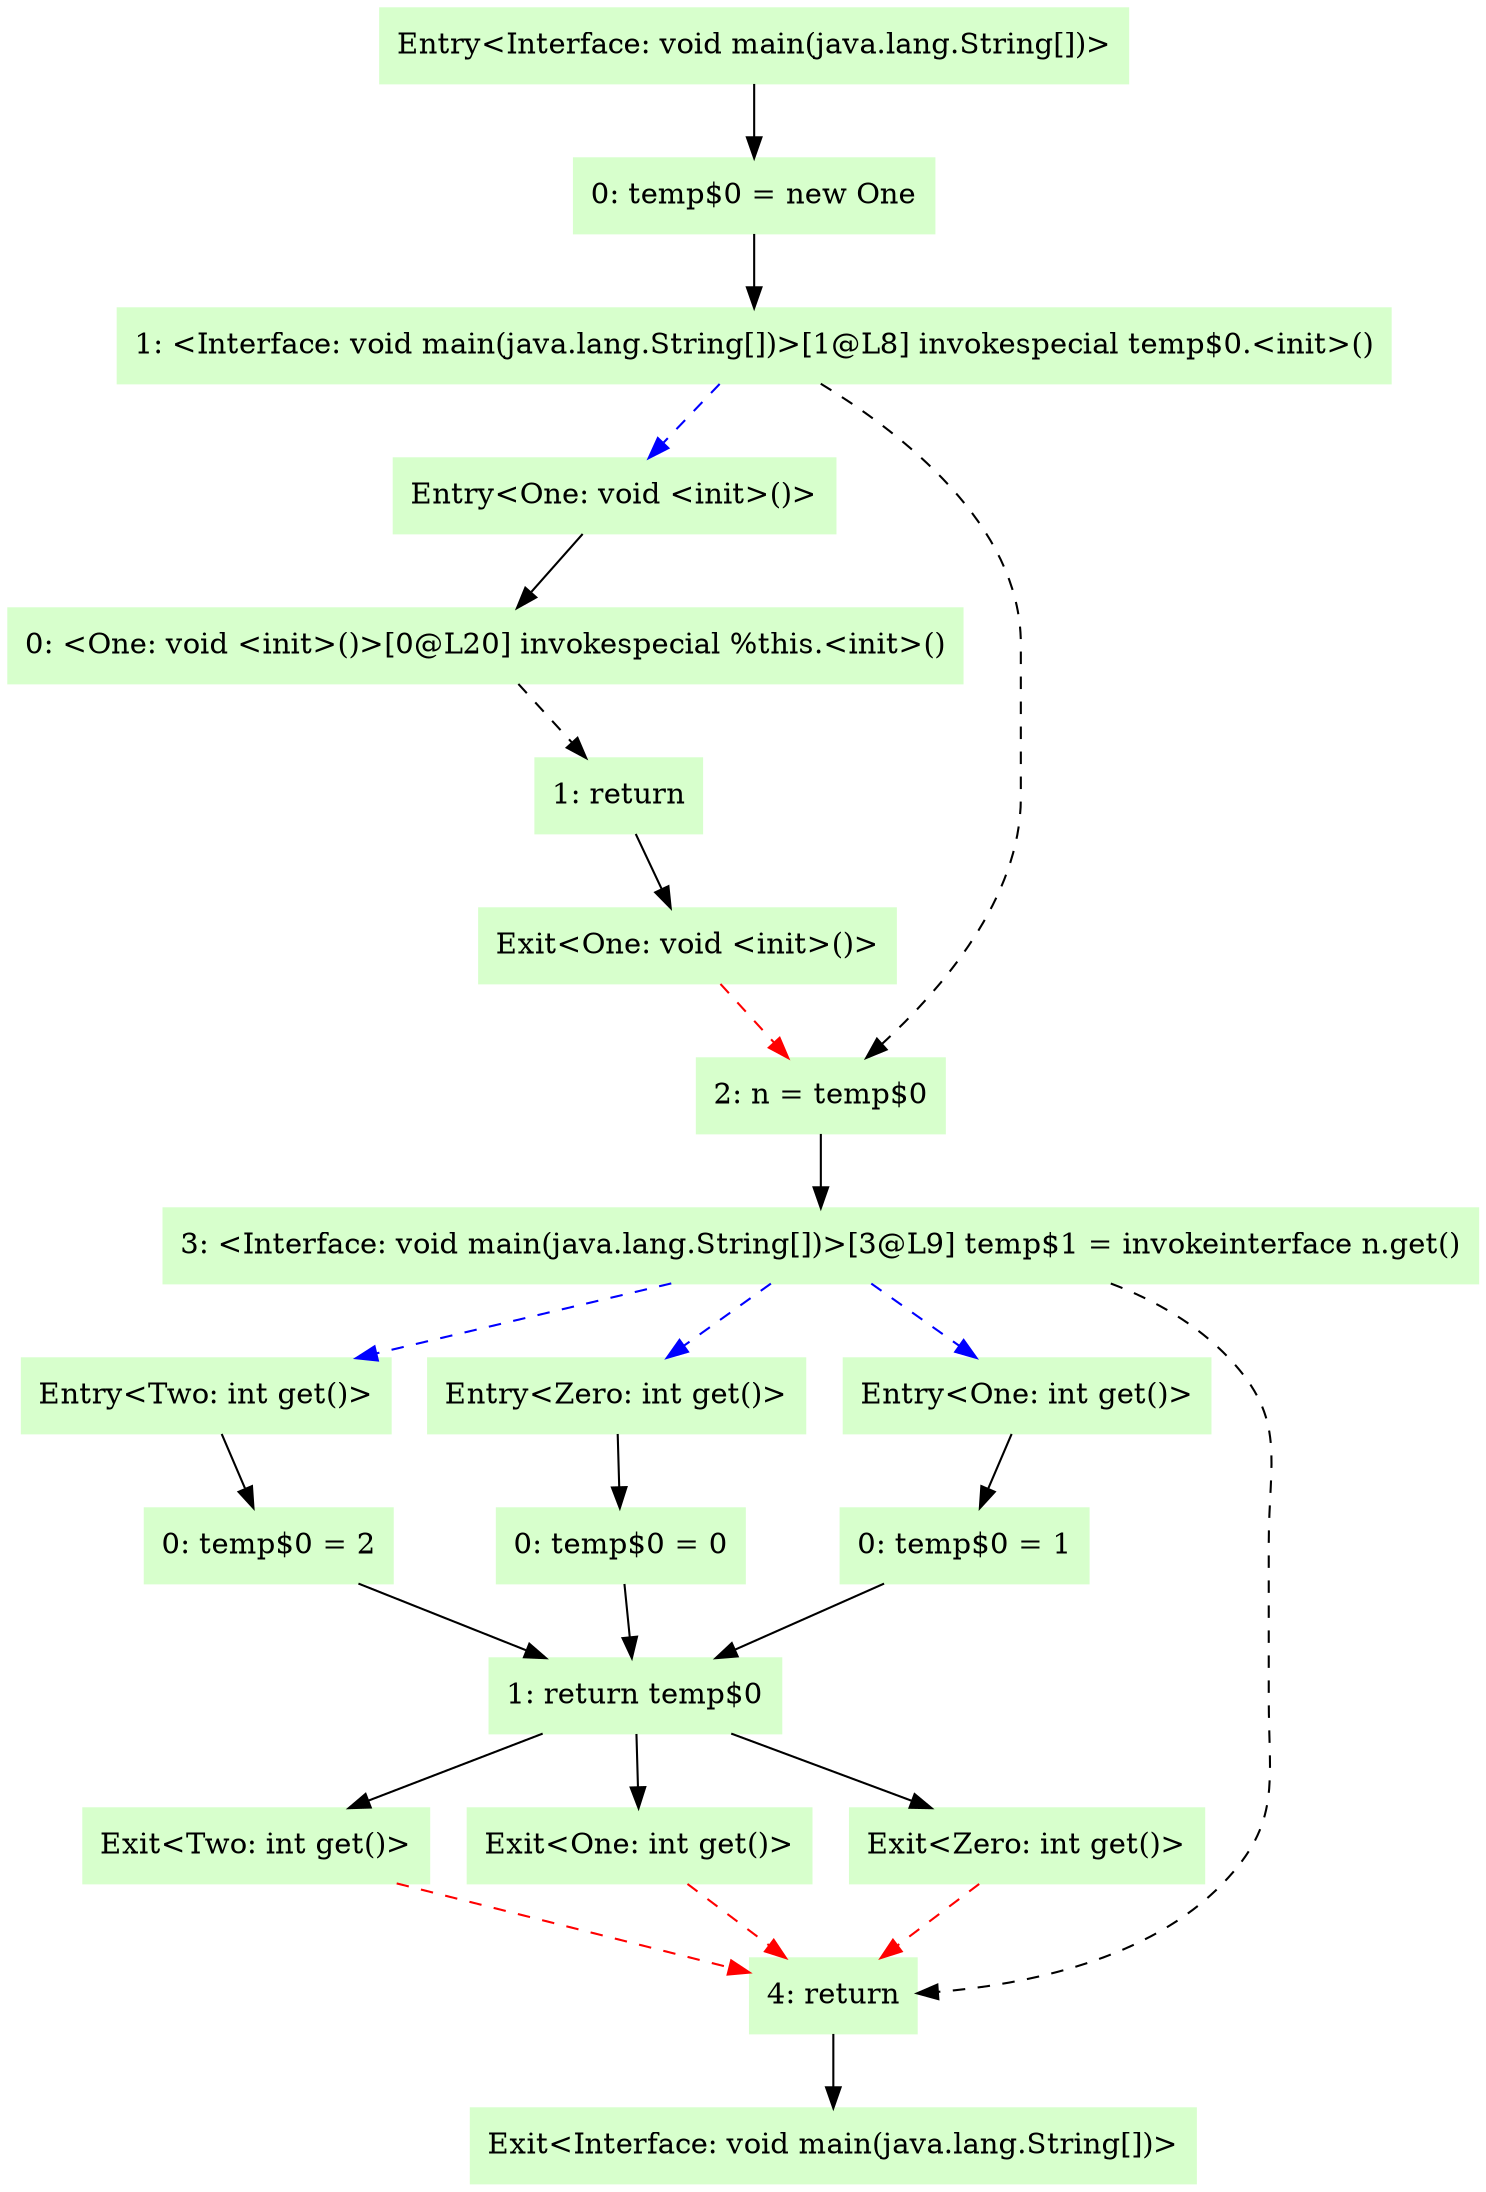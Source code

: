 digraph G {
  node [shape=box,style=filled,color=".3 .2 1.0",];
  "Entry<Zero: int get()>";
  "0: temp$0 = 0";
  "1: return temp$0";
  "Exit<Zero: int get()>";
  "Entry<One: void <init>()>";
  "0: <One: void <init>()>[0@L20] invokespecial %this.<init>()";
  "1: return";
  "Exit<One: void <init>()>";
  "Entry<Two: int get()>";
  "0: temp$0 = 2";
  "1: return temp$0";
  "Exit<Two: int get()>";
  "Entry<Interface: void main(java.lang.String[])>";
  "0: temp$0 = new One";
  "1: <Interface: void main(java.lang.String[])>[1@L8] invokespecial temp$0.<init>()";
  "2: n = temp$0";
  "3: <Interface: void main(java.lang.String[])>[3@L9] temp$1 = invokeinterface n.get()";
  "4: return";
  "Exit<Interface: void main(java.lang.String[])>";
  "Entry<One: int get()>";
  "0: temp$0 = 1";
  "1: return temp$0";
  "Exit<One: int get()>";
  "Entry<Zero: int get()>" -> "0: temp$0 = 0" [];
  "0: temp$0 = 0" -> "1: return temp$0" [];
  "1: return temp$0" -> "Exit<Zero: int get()>" [];
  "Exit<Zero: int get()>" -> "4: return" [style=dashed,color=red,];
  "Entry<One: void <init>()>" -> "0: <One: void <init>()>[0@L20] invokespecial %this.<init>()" [];
  "0: <One: void <init>()>[0@L20] invokespecial %this.<init>()" -> "1: return" [style=dashed,];
  "1: return" -> "Exit<One: void <init>()>" [];
  "Exit<One: void <init>()>" -> "2: n = temp$0" [style=dashed,color=red,];
  "Entry<Two: int get()>" -> "0: temp$0 = 2" [];
  "0: temp$0 = 2" -> "1: return temp$0" [];
  "1: return temp$0" -> "Exit<Two: int get()>" [];
  "Exit<Two: int get()>" -> "4: return" [style=dashed,color=red,];
  "Entry<Interface: void main(java.lang.String[])>" -> "0: temp$0 = new One" [];
  "0: temp$0 = new One" -> "1: <Interface: void main(java.lang.String[])>[1@L8] invokespecial temp$0.<init>()" [];
  "1: <Interface: void main(java.lang.String[])>[1@L8] invokespecial temp$0.<init>()" -> "2: n = temp$0" [style=dashed,];
  "1: <Interface: void main(java.lang.String[])>[1@L8] invokespecial temp$0.<init>()" -> "Entry<One: void <init>()>" [style=dashed,color=blue,];
  "2: n = temp$0" -> "3: <Interface: void main(java.lang.String[])>[3@L9] temp$1 = invokeinterface n.get()" [];
  "3: <Interface: void main(java.lang.String[])>[3@L9] temp$1 = invokeinterface n.get()" -> "4: return" [style=dashed,];
  "3: <Interface: void main(java.lang.String[])>[3@L9] temp$1 = invokeinterface n.get()" -> "Entry<Zero: int get()>" [style=dashed,color=blue,];
  "3: <Interface: void main(java.lang.String[])>[3@L9] temp$1 = invokeinterface n.get()" -> "Entry<One: int get()>" [style=dashed,color=blue,];
  "3: <Interface: void main(java.lang.String[])>[3@L9] temp$1 = invokeinterface n.get()" -> "Entry<Two: int get()>" [style=dashed,color=blue,];
  "4: return" -> "Exit<Interface: void main(java.lang.String[])>" [];
  "Entry<One: int get()>" -> "0: temp$0 = 1" [];
  "0: temp$0 = 1" -> "1: return temp$0" [];
  "1: return temp$0" -> "Exit<One: int get()>" [];
  "Exit<One: int get()>" -> "4: return" [style=dashed,color=red,];
}
